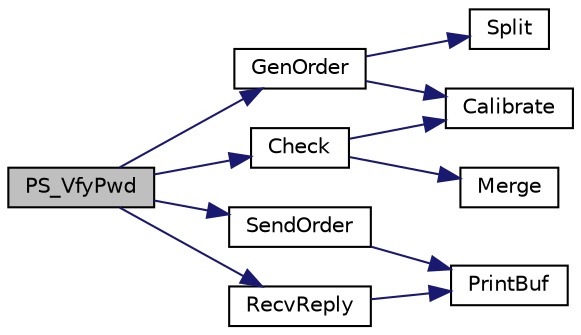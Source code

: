 digraph "PS_VfyPwd"
{
  edge [fontname="Helvetica",fontsize="10",labelfontname="Helvetica",labelfontsize="10"];
  node [fontname="Helvetica",fontsize="10",shape=record];
  rankdir="LR";
  Node1 [label="PS_VfyPwd",height=0.2,width=0.4,color="black", fillcolor="grey75", style="filled", fontcolor="black"];
  Node1 -> Node2 [color="midnightblue",fontsize="10",style="solid",fontname="Helvetica"];
  Node2 [label="GenOrder",height=0.2,width=0.4,color="black", fillcolor="white", style="filled",URL="$as608_8c.html#a88a530a911a08cd67c405240f213c288"];
  Node2 -> Node3 [color="midnightblue",fontsize="10",style="solid",fontname="Helvetica"];
  Node3 [label="Split",height=0.2,width=0.4,color="black", fillcolor="white", style="filled",URL="$as608_8c.html#af07c2aad9f2691a326cb46af75274c4c"];
  Node2 -> Node4 [color="midnightblue",fontsize="10",style="solid",fontname="Helvetica"];
  Node4 [label="Calibrate",height=0.2,width=0.4,color="black", fillcolor="white", style="filled",URL="$as608_8c.html#a5f676c801c8da12f6d5577e09ee91c29"];
  Node1 -> Node5 [color="midnightblue",fontsize="10",style="solid",fontname="Helvetica"];
  Node5 [label="SendOrder",height=0.2,width=0.4,color="black", fillcolor="white", style="filled",URL="$as608_8c.html#ac7154ff58efa2c20e7032f41973dcfa3"];
  Node5 -> Node6 [color="midnightblue",fontsize="10",style="solid",fontname="Helvetica"];
  Node6 [label="PrintBuf",height=0.2,width=0.4,color="black", fillcolor="white", style="filled",URL="$as608_8c.html#a3d8886be110e0a7634efb4b469fcfdb4"];
  Node1 -> Node7 [color="midnightblue",fontsize="10",style="solid",fontname="Helvetica"];
  Node7 [label="RecvReply",height=0.2,width=0.4,color="black", fillcolor="white", style="filled",URL="$as608_8c.html#acb590a97dc06fed947b2cc0aa489f788"];
  Node7 -> Node6 [color="midnightblue",fontsize="10",style="solid",fontname="Helvetica"];
  Node1 -> Node8 [color="midnightblue",fontsize="10",style="solid",fontname="Helvetica"];
  Node8 [label="Check",height=0.2,width=0.4,color="black", fillcolor="white", style="filled",URL="$as608_8c.html#a045b373f7ff5a933154978bbc7a2da6b"];
  Node8 -> Node9 [color="midnightblue",fontsize="10",style="solid",fontname="Helvetica"];
  Node9 [label="Merge",height=0.2,width=0.4,color="black", fillcolor="white", style="filled",URL="$as608_8c.html#afe3350364056dcef1a4b3cafb9af7150"];
  Node8 -> Node4 [color="midnightblue",fontsize="10",style="solid",fontname="Helvetica"];
}
